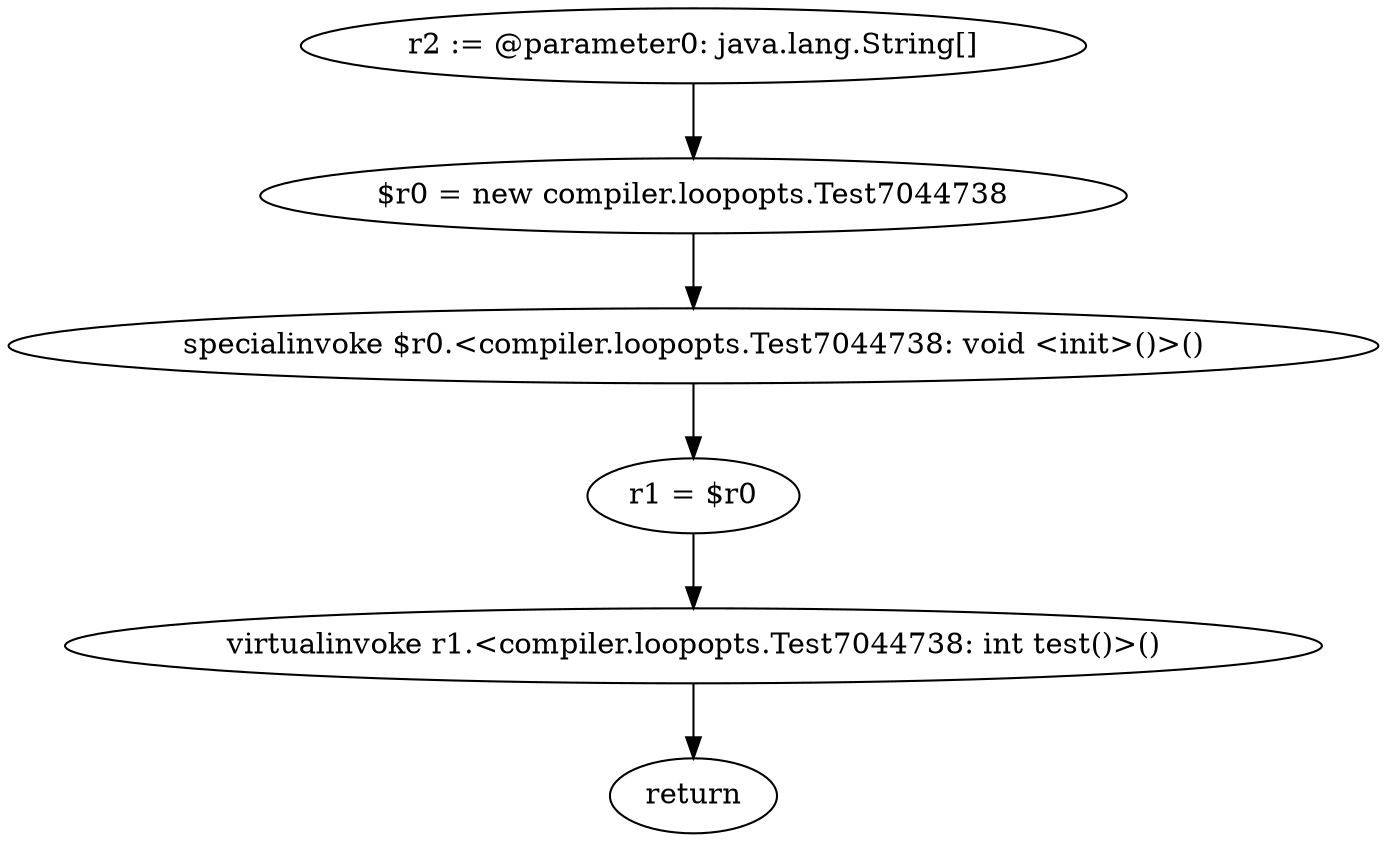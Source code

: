 digraph "unitGraph" {
    "r2 := @parameter0: java.lang.String[]"
    "$r0 = new compiler.loopopts.Test7044738"
    "specialinvoke $r0.<compiler.loopopts.Test7044738: void <init>()>()"
    "r1 = $r0"
    "virtualinvoke r1.<compiler.loopopts.Test7044738: int test()>()"
    "return"
    "r2 := @parameter0: java.lang.String[]"->"$r0 = new compiler.loopopts.Test7044738";
    "$r0 = new compiler.loopopts.Test7044738"->"specialinvoke $r0.<compiler.loopopts.Test7044738: void <init>()>()";
    "specialinvoke $r0.<compiler.loopopts.Test7044738: void <init>()>()"->"r1 = $r0";
    "r1 = $r0"->"virtualinvoke r1.<compiler.loopopts.Test7044738: int test()>()";
    "virtualinvoke r1.<compiler.loopopts.Test7044738: int test()>()"->"return";
}
